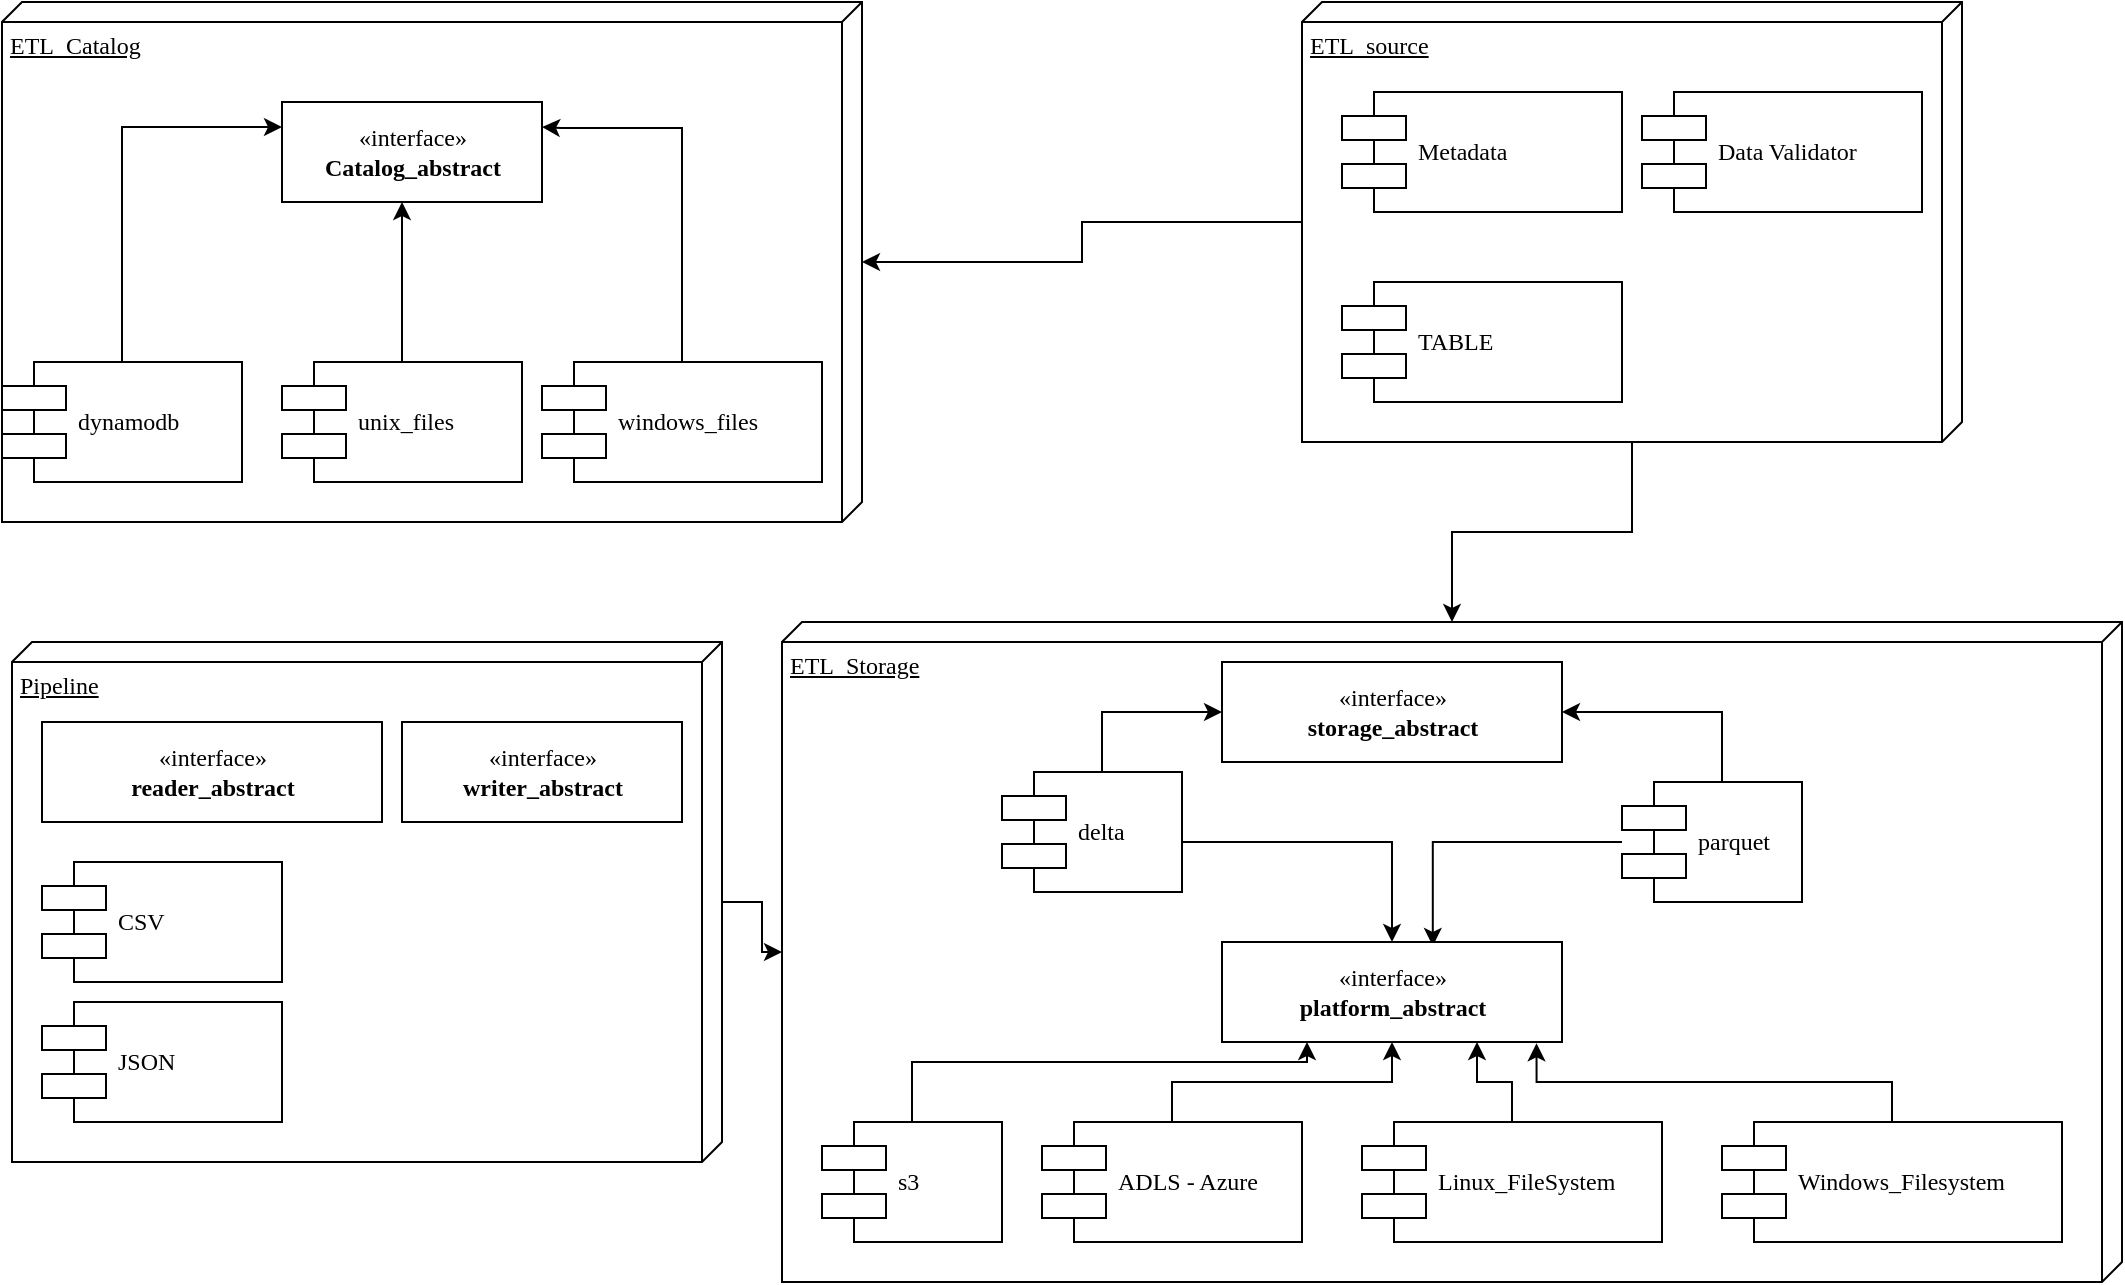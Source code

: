 <mxfile version="18.1.1" type="device"><diagram name="Page-1" id="5f0bae14-7c28-e335-631c-24af17079c00"><mxGraphModel dx="2062" dy="1122" grid="1" gridSize="10" guides="1" tooltips="1" connect="1" arrows="1" fold="1" page="1" pageScale="1" pageWidth="1100" pageHeight="850" background="none" math="0" shadow="0"><root><mxCell id="0"/><mxCell id="1" parent="0"/><mxCell id="39150e848f15840c-1" value="ETL_Catalog" style="verticalAlign=top;align=left;spacingTop=8;spacingLeft=2;spacingRight=12;shape=cube;size=10;direction=south;fontStyle=4;html=1;rounded=0;shadow=0;comic=0;labelBackgroundColor=none;strokeWidth=1;fontFamily=Verdana;fontSize=12" parent="1" vertex="1"><mxGeometry x="30" y="40" width="430" height="260" as="geometry"/></mxCell><mxCell id="8CQAy9WSoKlloVuu1_4O-45" style="edgeStyle=orthogonalEdgeStyle;rounded=0;orthogonalLoop=1;jettySize=auto;html=1;" edge="1" parent="1" source="39150e848f15840c-2" target="8CQAy9WSoKlloVuu1_4O-2"><mxGeometry relative="1" as="geometry"/></mxCell><mxCell id="8CQAy9WSoKlloVuu1_4O-46" style="edgeStyle=orthogonalEdgeStyle;rounded=0;orthogonalLoop=1;jettySize=auto;html=1;" edge="1" parent="1" source="39150e848f15840c-2" target="39150e848f15840c-1"><mxGeometry relative="1" as="geometry"><mxPoint x="470" y="150" as="targetPoint"/></mxGeometry></mxCell><mxCell id="39150e848f15840c-2" value="ETL_source" style="verticalAlign=top;align=left;spacingTop=8;spacingLeft=2;spacingRight=12;shape=cube;size=10;direction=south;fontStyle=4;html=1;rounded=0;shadow=0;comic=0;labelBackgroundColor=none;strokeWidth=1;fontFamily=Verdana;fontSize=12" parent="1" vertex="1"><mxGeometry x="680" y="40" width="330" height="220" as="geometry"/></mxCell><mxCell id="8CQAy9WSoKlloVuu1_4O-53" style="edgeStyle=orthogonalEdgeStyle;rounded=0;orthogonalLoop=1;jettySize=auto;html=1;" edge="1" parent="1" source="39150e848f15840c-3" target="8CQAy9WSoKlloVuu1_4O-2"><mxGeometry relative="1" as="geometry"/></mxCell><mxCell id="39150e848f15840c-3" value="Pipeline" style="verticalAlign=top;align=left;spacingTop=8;spacingLeft=2;spacingRight=12;shape=cube;size=10;direction=south;fontStyle=4;html=1;rounded=0;shadow=0;comic=0;labelBackgroundColor=none;strokeWidth=1;fontFamily=Verdana;fontSize=12" parent="1" vertex="1"><mxGeometry x="35" y="360" width="355" height="260" as="geometry"/></mxCell><mxCell id="39150e848f15840c-4" value="«interface»&lt;br&gt;&lt;b&gt;Catalog_abstract&lt;/b&gt;" style="html=1;rounded=0;shadow=0;comic=0;labelBackgroundColor=none;strokeWidth=1;fontFamily=Verdana;fontSize=12;align=center;" parent="1" vertex="1"><mxGeometry x="170" y="90" width="130" height="50" as="geometry"/></mxCell><mxCell id="39150e848f15840c-10" value="CSV" style="shape=component;align=left;spacingLeft=36;rounded=0;shadow=0;comic=0;labelBackgroundColor=none;strokeWidth=1;fontFamily=Verdana;fontSize=12;html=1;" parent="1" vertex="1"><mxGeometry x="50" y="470" width="120" height="60" as="geometry"/></mxCell><mxCell id="8CQAy9WSoKlloVuu1_4O-2" value="ETL_Storage" style="verticalAlign=top;align=left;spacingTop=8;spacingLeft=2;spacingRight=12;shape=cube;size=10;direction=south;fontStyle=4;html=1;rounded=0;shadow=0;comic=0;labelBackgroundColor=none;strokeWidth=1;fontFamily=Verdana;fontSize=12" vertex="1" parent="1"><mxGeometry x="420" y="350" width="670" height="330" as="geometry"/></mxCell><mxCell id="8CQAy9WSoKlloVuu1_4O-3" value="«interface»&lt;br&gt;&lt;b&gt;storage_abstract&lt;/b&gt;" style="html=1;rounded=0;shadow=0;comic=0;labelBackgroundColor=none;strokeWidth=1;fontFamily=Verdana;fontSize=12;align=center;" vertex="1" parent="1"><mxGeometry x="640" y="370" width="170" height="50" as="geometry"/></mxCell><mxCell id="8CQAy9WSoKlloVuu1_4O-25" style="edgeStyle=orthogonalEdgeStyle;rounded=0;orthogonalLoop=1;jettySize=auto;html=1;" edge="1" parent="1" source="8CQAy9WSoKlloVuu1_4O-4" target="8CQAy9WSoKlloVuu1_4O-3"><mxGeometry relative="1" as="geometry"><Array as="points"><mxPoint x="580" y="395"/></Array></mxGeometry></mxCell><mxCell id="8CQAy9WSoKlloVuu1_4O-28" style="edgeStyle=orthogonalEdgeStyle;rounded=0;orthogonalLoop=1;jettySize=auto;html=1;" edge="1" parent="1" source="8CQAy9WSoKlloVuu1_4O-4" target="8CQAy9WSoKlloVuu1_4O-6"><mxGeometry relative="1" as="geometry"><Array as="points"><mxPoint x="725" y="460"/></Array></mxGeometry></mxCell><mxCell id="8CQAy9WSoKlloVuu1_4O-4" value="delta" style="shape=component;align=left;spacingLeft=36;rounded=0;shadow=0;comic=0;labelBackgroundColor=none;strokeWidth=1;fontFamily=Verdana;fontSize=12;html=1;" vertex="1" parent="1"><mxGeometry x="530" y="425" width="90" height="60" as="geometry"/></mxCell><mxCell id="8CQAy9WSoKlloVuu1_4O-27" style="edgeStyle=orthogonalEdgeStyle;rounded=0;orthogonalLoop=1;jettySize=auto;html=1;" edge="1" parent="1" source="8CQAy9WSoKlloVuu1_4O-5" target="8CQAy9WSoKlloVuu1_4O-3"><mxGeometry relative="1" as="geometry"><Array as="points"><mxPoint x="890" y="395"/></Array></mxGeometry></mxCell><mxCell id="8CQAy9WSoKlloVuu1_4O-29" style="edgeStyle=orthogonalEdgeStyle;rounded=0;orthogonalLoop=1;jettySize=auto;html=1;entryX=0.62;entryY=0.04;entryDx=0;entryDy=0;entryPerimeter=0;" edge="1" parent="1" source="8CQAy9WSoKlloVuu1_4O-5" target="8CQAy9WSoKlloVuu1_4O-6"><mxGeometry relative="1" as="geometry"/></mxCell><mxCell id="8CQAy9WSoKlloVuu1_4O-5" value="parquet" style="shape=component;align=left;spacingLeft=36;rounded=0;shadow=0;comic=0;labelBackgroundColor=none;strokeWidth=1;fontFamily=Verdana;fontSize=12;html=1;" vertex="1" parent="1"><mxGeometry x="840" y="430" width="90" height="60" as="geometry"/></mxCell><mxCell id="8CQAy9WSoKlloVuu1_4O-6" value="«interface»&lt;br&gt;&lt;b&gt;platform_abstract&lt;/b&gt;" style="html=1;rounded=0;shadow=0;comic=0;labelBackgroundColor=none;strokeWidth=1;fontFamily=Verdana;fontSize=12;align=center;" vertex="1" parent="1"><mxGeometry x="640" y="510" width="170" height="50" as="geometry"/></mxCell><mxCell id="8CQAy9WSoKlloVuu1_4O-19" style="edgeStyle=orthogonalEdgeStyle;rounded=0;orthogonalLoop=1;jettySize=auto;html=1;entryX=0.25;entryY=1;entryDx=0;entryDy=0;" edge="1" parent="1" source="8CQAy9WSoKlloVuu1_4O-7" target="8CQAy9WSoKlloVuu1_4O-6"><mxGeometry relative="1" as="geometry"><mxPoint x="485" y="570" as="targetPoint"/><Array as="points"><mxPoint x="485" y="570"/><mxPoint x="683" y="570"/></Array></mxGeometry></mxCell><mxCell id="8CQAy9WSoKlloVuu1_4O-7" value="s3" style="shape=component;align=left;spacingLeft=36;rounded=0;shadow=0;comic=0;labelBackgroundColor=none;strokeWidth=1;fontFamily=Verdana;fontSize=12;html=1;" vertex="1" parent="1"><mxGeometry x="440" y="600" width="90" height="60" as="geometry"/></mxCell><mxCell id="8CQAy9WSoKlloVuu1_4O-21" value="" style="edgeStyle=orthogonalEdgeStyle;rounded=0;orthogonalLoop=1;jettySize=auto;html=1;" edge="1" parent="1" source="8CQAy9WSoKlloVuu1_4O-8" target="8CQAy9WSoKlloVuu1_4O-6"><mxGeometry relative="1" as="geometry"/></mxCell><mxCell id="8CQAy9WSoKlloVuu1_4O-8" value="ADLS - Azure" style="shape=component;align=left;spacingLeft=36;rounded=0;shadow=0;comic=0;labelBackgroundColor=none;strokeWidth=1;fontFamily=Verdana;fontSize=12;html=1;" vertex="1" parent="1"><mxGeometry x="550" y="600" width="130" height="60" as="geometry"/></mxCell><mxCell id="8CQAy9WSoKlloVuu1_4O-23" style="edgeStyle=orthogonalEdgeStyle;rounded=0;orthogonalLoop=1;jettySize=auto;html=1;entryX=0.75;entryY=1;entryDx=0;entryDy=0;" edge="1" parent="1" source="8CQAy9WSoKlloVuu1_4O-9" target="8CQAy9WSoKlloVuu1_4O-6"><mxGeometry relative="1" as="geometry"/></mxCell><mxCell id="8CQAy9WSoKlloVuu1_4O-9" value="Linux_FileSystem" style="shape=component;align=left;spacingLeft=36;rounded=0;shadow=0;comic=0;labelBackgroundColor=none;strokeWidth=1;fontFamily=Verdana;fontSize=12;html=1;" vertex="1" parent="1"><mxGeometry x="710" y="600" width="150" height="60" as="geometry"/></mxCell><mxCell id="8CQAy9WSoKlloVuu1_4O-24" style="edgeStyle=orthogonalEdgeStyle;rounded=0;orthogonalLoop=1;jettySize=auto;html=1;entryX=0.925;entryY=1.013;entryDx=0;entryDy=0;entryPerimeter=0;" edge="1" parent="1" source="8CQAy9WSoKlloVuu1_4O-10" target="8CQAy9WSoKlloVuu1_4O-6"><mxGeometry relative="1" as="geometry"><Array as="points"><mxPoint x="975" y="580"/><mxPoint x="797" y="580"/></Array></mxGeometry></mxCell><mxCell id="8CQAy9WSoKlloVuu1_4O-10" value="Windows_Filesystem" style="shape=component;align=left;spacingLeft=36;rounded=0;shadow=0;comic=0;labelBackgroundColor=none;strokeWidth=1;fontFamily=Verdana;fontSize=12;html=1;" vertex="1" parent="1"><mxGeometry x="890" y="600" width="170" height="60" as="geometry"/></mxCell><mxCell id="8CQAy9WSoKlloVuu1_4O-39" style="edgeStyle=orthogonalEdgeStyle;rounded=0;orthogonalLoop=1;jettySize=auto;html=1;entryX=0;entryY=0.25;entryDx=0;entryDy=0;" edge="1" parent="1" source="8CQAy9WSoKlloVuu1_4O-31" target="39150e848f15840c-4"><mxGeometry relative="1" as="geometry"><Array as="points"><mxPoint x="90" y="103"/></Array></mxGeometry></mxCell><mxCell id="8CQAy9WSoKlloVuu1_4O-31" value="dynamodb" style="shape=component;align=left;spacingLeft=36;rounded=0;shadow=0;comic=0;labelBackgroundColor=none;strokeWidth=1;fontFamily=Verdana;fontSize=12;html=1;" vertex="1" parent="1"><mxGeometry x="30" y="220" width="120" height="60" as="geometry"/></mxCell><mxCell id="8CQAy9WSoKlloVuu1_4O-40" style="edgeStyle=orthogonalEdgeStyle;rounded=0;orthogonalLoop=1;jettySize=auto;html=1;" edge="1" parent="1" source="8CQAy9WSoKlloVuu1_4O-33" target="39150e848f15840c-4"><mxGeometry relative="1" as="geometry"><Array as="points"><mxPoint x="230" y="160"/><mxPoint x="230" y="160"/></Array></mxGeometry></mxCell><mxCell id="8CQAy9WSoKlloVuu1_4O-33" value="unix_files" style="shape=component;align=left;spacingLeft=36;rounded=0;shadow=0;comic=0;labelBackgroundColor=none;strokeWidth=1;fontFamily=Verdana;fontSize=12;html=1;" vertex="1" parent="1"><mxGeometry x="170" y="220" width="120" height="60" as="geometry"/></mxCell><mxCell id="8CQAy9WSoKlloVuu1_4O-41" style="edgeStyle=orthogonalEdgeStyle;rounded=0;orthogonalLoop=1;jettySize=auto;html=1;entryX=1;entryY=0.25;entryDx=0;entryDy=0;" edge="1" parent="1" source="8CQAy9WSoKlloVuu1_4O-34" target="39150e848f15840c-4"><mxGeometry relative="1" as="geometry"><Array as="points"><mxPoint x="370" y="103"/><mxPoint x="310" y="103"/></Array></mxGeometry></mxCell><mxCell id="8CQAy9WSoKlloVuu1_4O-34" value="windows_files" style="shape=component;align=left;spacingLeft=36;rounded=0;shadow=0;comic=0;labelBackgroundColor=none;strokeWidth=1;fontFamily=Verdana;fontSize=12;html=1;" vertex="1" parent="1"><mxGeometry x="300" y="220" width="140" height="60" as="geometry"/></mxCell><mxCell id="8CQAy9WSoKlloVuu1_4O-42" value="TABLE" style="shape=component;align=left;spacingLeft=36;rounded=0;shadow=0;comic=0;labelBackgroundColor=none;strokeWidth=1;fontFamily=Verdana;fontSize=12;html=1;" vertex="1" parent="1"><mxGeometry x="700" y="180" width="140" height="60" as="geometry"/></mxCell><mxCell id="8CQAy9WSoKlloVuu1_4O-47" value="Metadata" style="shape=component;align=left;spacingLeft=36;rounded=0;shadow=0;comic=0;labelBackgroundColor=none;strokeWidth=1;fontFamily=Verdana;fontSize=12;html=1;" vertex="1" parent="1"><mxGeometry x="700" y="85" width="140" height="60" as="geometry"/></mxCell><mxCell id="8CQAy9WSoKlloVuu1_4O-48" value="Data Validator" style="shape=component;align=left;spacingLeft=36;rounded=0;shadow=0;comic=0;labelBackgroundColor=none;strokeWidth=1;fontFamily=Verdana;fontSize=12;html=1;" vertex="1" parent="1"><mxGeometry x="850" y="85" width="140" height="60" as="geometry"/></mxCell><mxCell id="8CQAy9WSoKlloVuu1_4O-49" value="JSON" style="shape=component;align=left;spacingLeft=36;rounded=0;shadow=0;comic=0;labelBackgroundColor=none;strokeWidth=1;fontFamily=Verdana;fontSize=12;html=1;" vertex="1" parent="1"><mxGeometry x="50" y="540" width="120" height="60" as="geometry"/></mxCell><mxCell id="8CQAy9WSoKlloVuu1_4O-50" value="«interface»&lt;br&gt;&lt;b&gt;reader_abstract&lt;/b&gt;" style="html=1;rounded=0;shadow=0;comic=0;labelBackgroundColor=none;strokeWidth=1;fontFamily=Verdana;fontSize=12;align=center;" vertex="1" parent="1"><mxGeometry x="50" y="400" width="170" height="50" as="geometry"/></mxCell><mxCell id="8CQAy9WSoKlloVuu1_4O-51" value="«interface»&lt;br&gt;&lt;b&gt;writer_abstract&lt;/b&gt;" style="html=1;rounded=0;shadow=0;comic=0;labelBackgroundColor=none;strokeWidth=1;fontFamily=Verdana;fontSize=12;align=center;" vertex="1" parent="1"><mxGeometry x="230" y="400" width="140" height="50" as="geometry"/></mxCell></root></mxGraphModel></diagram></mxfile>
